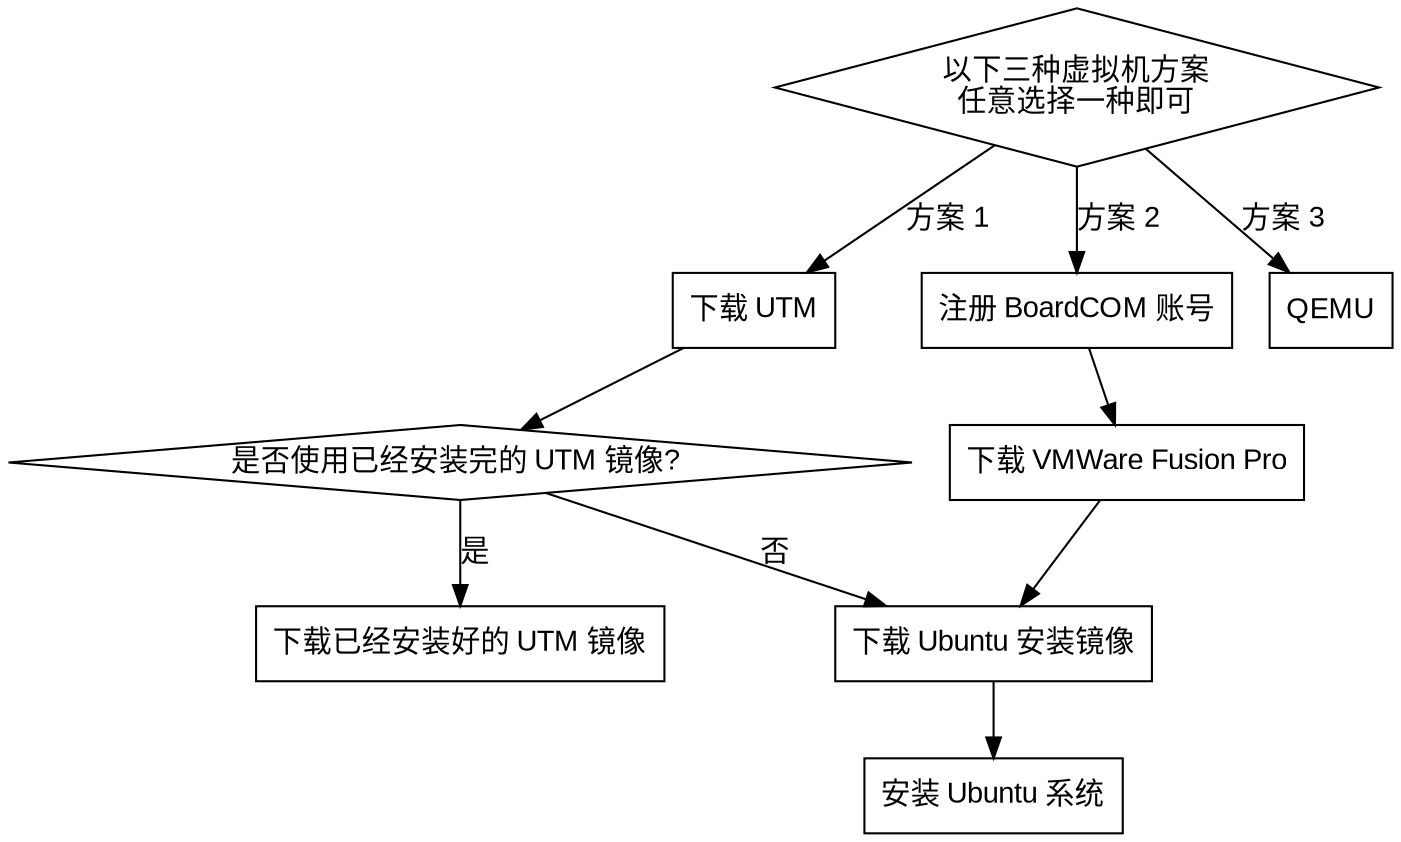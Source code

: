 digraph {
  node [shape=diamond,
	fontname="Arial"];
  edge [fontname="Arial"];

  select        [label   = "以下三种虚拟机方案\n任意选择一种即可",
		 tooltip = "建议有经验的同学选择 QEMU 并进一步了解"]
  utm_prebuid_p [label   = "是否使用已经安装完的 UTM 镜像? "
		 tooltip = "会省去安装系统的时间"];


  node [shape=rect];

  utm         [label   = "下载 UTM",
	       tooltip = "是免费下载的\nAppstore 付费只是为了支持作者的\n当然, 富哥随便",
	       url     = "https://mac.getutm.app/"];
  sys_img     [label   = "下载 Ubuntu 安装镜像",
	       tooltip = "其他的镜像也可以"];
  sys_install [label   = "安装 Ubuntu 系统",
	       tooltip = "在网上搜索相关关键词即可"];
  utm_down    [label   = "下载已经安装好的 UTM 镜像",
	       tooltip = "https://mac.getutm.app/gallery/"];

  vmware      [label   = "注册 BoardCOM 账号",
	       tooltip = "点击 Register 注册",
	       url     = "https://support.broadcom.com/"];
  vmw_down    [label   = "下载 VMWare Fusion Pro",
	       tooltip = "用 BoardCOM 账号登陆下载即可",
	       url     = "https://support.broadcom.com/group/ecx/productdownloads?subfamily=VMware%20Fusion"];

  qemu        [label   = "QEMU",
	       tooltip = "不建议新手使用",
	       url     = "https://ucas-ctf.github.io/posts/setup-env-on-macOS#qemu-方案"];

  select         -> utm             [label="方案 1"];
  select         -> vmware          [label="方案 2"];
  select         -> qemu            [label="方案 3"];

  utm            -> utm_prebuid_p;
  utm_prebuid_p  -> sys_img         [label="否"];
  utm_prebuid_p  -> utm_down        [label="是"];

  vmware         -> vmw_down;
  vmw_down       -> sys_img;

  sys_img        -> sys_install;
}
